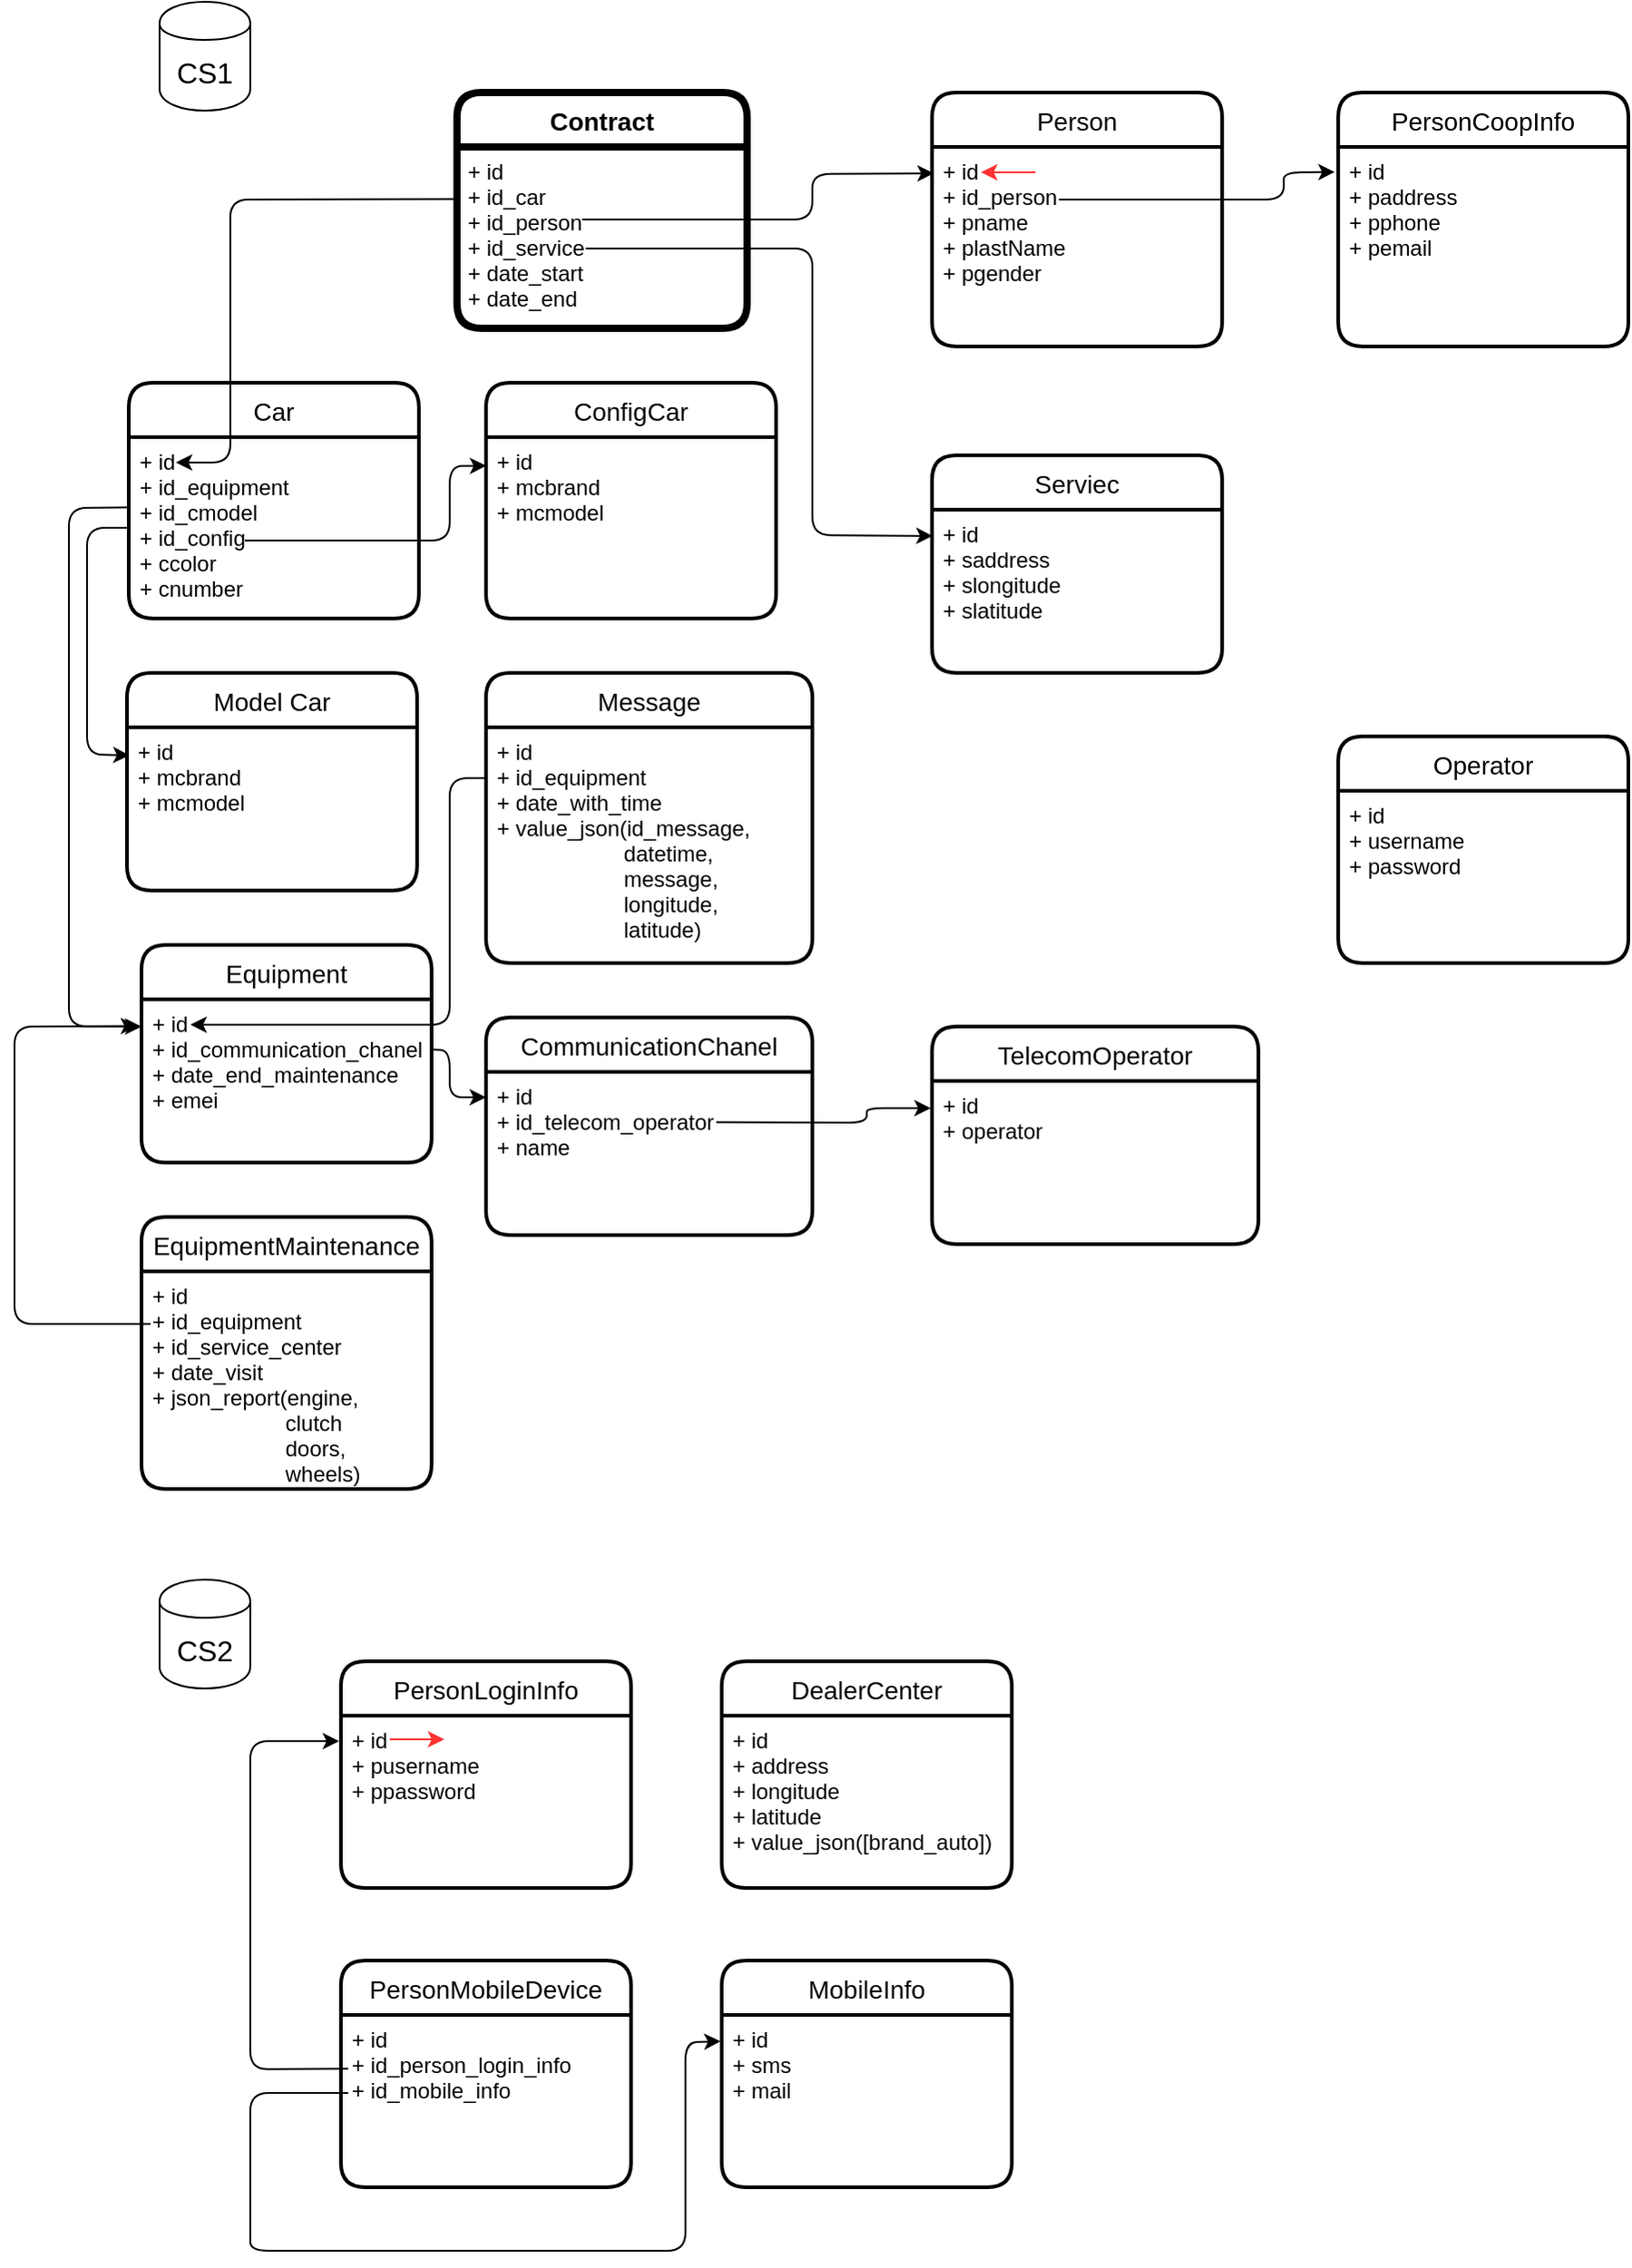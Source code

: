 <mxfile version="13.4.2"><diagram id="T7P3YKpvz4DEuK_9Z51c" name="Page-1"><mxGraphModel dx="1186" dy="913" grid="1" gridSize="10" guides="1" tooltips="1" connect="1" arrows="1" fold="1" page="1" pageScale="1" pageWidth="827" pageHeight="1169" math="0" shadow="0"><root><mxCell id="0"/><mxCell id="1" parent="0"/><mxCell id="5yQ33lmolo7tfr5inS83-1" value="Contract" style="swimlane;childLayout=stackLayout;horizontal=1;startSize=30;horizontalStack=0;rounded=1;fontSize=14;fontStyle=1;strokeWidth=4;resizeParent=0;resizeLast=1;shadow=0;dashed=0;align=center;" parent="1" vertex="1"><mxGeometry x="334" y="70" width="160" height="130" as="geometry"/></mxCell><mxCell id="QtuaJJGVHw5_W9zmfLLQ-7" value="" style="endArrow=classic;html=1;entryX=0.006;entryY=0.132;entryDx=0;entryDy=0;entryPerimeter=0;" parent="5yQ33lmolo7tfr5inS83-1" target="5yQ33lmolo7tfr5inS83-8" edge="1"><mxGeometry width="50" height="50" relative="1" as="geometry"><mxPoint x="69" y="70" as="sourcePoint"/><mxPoint x="229" y="70" as="targetPoint"/><Array as="points"><mxPoint x="196" y="70"/><mxPoint x="196" y="45"/></Array></mxGeometry></mxCell><mxCell id="5yQ33lmolo7tfr5inS83-2" value="+ id&#xa;+ id_car&#xa;+ id_person&#xa;+ id_service&#xa;+ date_start&#xa;+ date_end" style="align=left;strokeColor=none;fillColor=none;spacingLeft=4;fontSize=12;verticalAlign=top;resizable=0;rotatable=0;part=1;" parent="5yQ33lmolo7tfr5inS83-1" vertex="1"><mxGeometry y="30" width="160" height="100" as="geometry"/></mxCell><mxCell id="5yQ33lmolo7tfr5inS83-3" value="Car" style="swimlane;childLayout=stackLayout;horizontal=1;startSize=30;horizontalStack=0;rounded=1;fontSize=14;fontStyle=0;strokeWidth=2;resizeParent=0;resizeLast=1;shadow=0;dashed=0;align=center;" parent="1" vertex="1"><mxGeometry x="153" y="230" width="160" height="130" as="geometry"/></mxCell><mxCell id="C8K9WklEfVpo-kMjgPmv-1" value="" style="endArrow=classic;html=1;exitX=0.003;exitY=0.288;exitDx=0;exitDy=0;exitPerimeter=0;" parent="5yQ33lmolo7tfr5inS83-3" source="5yQ33lmolo7tfr5inS83-2" edge="1"><mxGeometry width="50" height="50" relative="1" as="geometry"><mxPoint x="56" y="-36" as="sourcePoint"/><mxPoint x="26" y="44" as="targetPoint"/><Array as="points"><mxPoint x="56" y="-101"/><mxPoint x="56" y="44"/></Array></mxGeometry></mxCell><mxCell id="5yQ33lmolo7tfr5inS83-4" value="+ id&#xa;+ id_equipment&#xa;+ id_cmodel&#xa;+ id_config&#xa;+ ccolor&#xa;+ cnumber" style="align=left;strokeColor=none;fillColor=none;spacingLeft=4;fontSize=12;verticalAlign=top;resizable=0;rotatable=0;part=1;" parent="5yQ33lmolo7tfr5inS83-3" vertex="1"><mxGeometry y="30" width="160" height="100" as="geometry"/></mxCell><mxCell id="rI0vlveltKAP6usgi2UH-6" value="" style="endArrow=classic;html=1;entryX=0.001;entryY=0.148;entryDx=0;entryDy=0;entryPerimeter=0;" edge="1" parent="5yQ33lmolo7tfr5inS83-3"><mxGeometry width="50" height="50" relative="1" as="geometry"><mxPoint x="64" y="87" as="sourcePoint"/><mxPoint x="197.16" y="45.8" as="targetPoint"/><Array as="points"><mxPoint x="177" y="87"/><mxPoint x="177" y="46"/></Array></mxGeometry></mxCell><mxCell id="5yQ33lmolo7tfr5inS83-13" value="" style="endArrow=classic;html=1;entryX=0.009;entryY=0.172;entryDx=0;entryDy=0;entryPerimeter=0;exitX=0;exitY=0.5;exitDx=0;exitDy=0;" parent="1" source="5yQ33lmolo7tfr5inS83-4" target="5yQ33lmolo7tfr5inS83-6" edge="1"><mxGeometry width="50" height="50" relative="1" as="geometry"><mxPoint x="166.04" y="298.82" as="sourcePoint"/><mxPoint x="150" y="440" as="targetPoint"/><Array as="points"><mxPoint x="130" y="310"/><mxPoint x="130" y="360"/><mxPoint x="130" y="380"/><mxPoint x="130" y="435"/></Array></mxGeometry></mxCell><mxCell id="5yQ33lmolo7tfr5inS83-5" value="Model Car" style="swimlane;childLayout=stackLayout;horizontal=1;startSize=30;horizontalStack=0;rounded=1;fontSize=14;fontStyle=0;strokeWidth=2;resizeParent=0;resizeLast=1;shadow=0;dashed=0;align=center;" parent="1" vertex="1"><mxGeometry x="152" y="390" width="160" height="120" as="geometry"/></mxCell><mxCell id="5yQ33lmolo7tfr5inS83-6" value="+ id&#xa;+ mcbrand&#xa;+ mcmodel" style="align=left;strokeColor=none;fillColor=none;spacingLeft=4;fontSize=12;verticalAlign=top;resizable=0;rotatable=0;part=1;" parent="5yQ33lmolo7tfr5inS83-5" vertex="1"><mxGeometry y="30" width="160" height="90" as="geometry"/></mxCell><mxCell id="sAWZWfEUJYHEXtemmlB_-1" value="&lt;font style=&quot;font-size: 16px&quot;&gt;CS1&lt;/font&gt;" style="shape=cylinder;whiteSpace=wrap;html=1;boundedLbl=1;backgroundOutline=1;strokeWidth=1;" parent="1" vertex="1"><mxGeometry x="170" y="20" width="50" height="60" as="geometry"/></mxCell><mxCell id="QtuaJJGVHw5_W9zmfLLQ-1" value="PersonCoopInfo" style="swimlane;childLayout=stackLayout;horizontal=1;startSize=30;horizontalStack=0;rounded=1;fontSize=14;fontStyle=0;strokeWidth=2;resizeParent=0;resizeLast=1;shadow=0;dashed=0;align=center;" parent="1" vertex="1"><mxGeometry x="820" y="70" width="160" height="140" as="geometry"><mxRectangle x="510" y="240" width="80" height="30" as="alternateBounds"/></mxGeometry></mxCell><mxCell id="QtuaJJGVHw5_W9zmfLLQ-2" value="+ id&#xa;+ paddress&#xa;+ pphone&#xa;+ pemail" style="align=left;strokeColor=none;fillColor=none;spacingLeft=4;fontSize=12;verticalAlign=top;resizable=0;rotatable=0;part=1;" parent="QtuaJJGVHw5_W9zmfLLQ-1" vertex="1"><mxGeometry y="30" width="160" height="110" as="geometry"/></mxCell><mxCell id="rI0vlveltKAP6usgi2UH-1" value="ConfigCar" style="swimlane;childLayout=stackLayout;horizontal=1;startSize=30;horizontalStack=0;rounded=1;fontSize=14;fontStyle=0;strokeWidth=2;resizeParent=0;resizeLast=1;shadow=0;dashed=0;align=center;" vertex="1" parent="1"><mxGeometry x="350" y="230" width="160" height="130" as="geometry"/></mxCell><mxCell id="rI0vlveltKAP6usgi2UH-2" value="+ id&#xa;+ mcbrand&#xa;+ mcmodel" style="align=left;strokeColor=none;fillColor=none;spacingLeft=4;fontSize=12;verticalAlign=top;resizable=0;rotatable=0;part=1;" vertex="1" parent="rI0vlveltKAP6usgi2UH-1"><mxGeometry y="30" width="160" height="100" as="geometry"/></mxCell><mxCell id="sAWZWfEUJYHEXtemmlB_-2" value="&lt;font style=&quot;font-size: 16px&quot;&gt;CS2&lt;/font&gt;" style="shape=cylinder;whiteSpace=wrap;html=1;boundedLbl=1;backgroundOutline=1;" parent="1" vertex="1"><mxGeometry x="170" y="890" width="50" height="60" as="geometry"/></mxCell><mxCell id="BzE1KWT_iezdOjQco8ES-2" value="Equipment" style="swimlane;childLayout=stackLayout;horizontal=1;startSize=30;horizontalStack=0;rounded=1;fontSize=14;fontStyle=0;strokeWidth=2;resizeParent=0;resizeLast=1;shadow=0;dashed=0;align=center;" parent="1" vertex="1"><mxGeometry x="160" y="540" width="160" height="120" as="geometry"/></mxCell><mxCell id="BzE1KWT_iezdOjQco8ES-6" value="" style="endArrow=none;html=1;entryX=-0.001;entryY=0.215;entryDx=0;entryDy=0;endFill=0;startArrow=classic;startFill=1;entryPerimeter=0;" parent="BzE1KWT_iezdOjQco8ES-2" target="BzE1KWT_iezdOjQco8ES-5" edge="1"><mxGeometry width="50" height="50" relative="1" as="geometry"><mxPoint x="27" y="44" as="sourcePoint"/><mxPoint x="197" y="44" as="targetPoint"/><Array as="points"><mxPoint x="170" y="44"/><mxPoint x="170" y="-92"/><mxPoint x="190" y="-92"/></Array></mxGeometry></mxCell><mxCell id="BzE1KWT_iezdOjQco8ES-3" value="+ id&#xa;+ id_communication_chanel&#xa;+ date_end_maintenance&#xa;+ emei" style="align=left;strokeColor=none;fillColor=none;spacingLeft=4;fontSize=12;verticalAlign=top;resizable=0;rotatable=0;part=1;" parent="BzE1KWT_iezdOjQco8ES-2" vertex="1"><mxGeometry y="30" width="160" height="90" as="geometry"/></mxCell><mxCell id="5yQ33lmolo7tfr5inS83-7" value="Person" style="swimlane;childLayout=stackLayout;horizontal=1;startSize=30;horizontalStack=0;rounded=1;fontSize=14;fontStyle=0;strokeWidth=2;resizeParent=0;resizeLast=1;shadow=0;dashed=0;align=center;" parent="1" vertex="1"><mxGeometry x="596" y="70" width="160" height="140" as="geometry"><mxRectangle x="510" y="240" width="80" height="30" as="alternateBounds"/></mxGeometry></mxCell><mxCell id="xj4UQ5DVBK9mDo1mRzD2-7" value="" style="endArrow=classic;html=1;strokeColor=#FF3333;" parent="5yQ33lmolo7tfr5inS83-7" edge="1"><mxGeometry width="50" height="50" relative="1" as="geometry"><mxPoint x="57" y="44" as="sourcePoint"/><mxPoint x="27" y="44" as="targetPoint"/></mxGeometry></mxCell><mxCell id="rI0vlveltKAP6usgi2UH-7" value="" style="endArrow=classic;html=1;entryX=-0.012;entryY=0.126;entryDx=0;entryDy=0;entryPerimeter=0;" edge="1" parent="5yQ33lmolo7tfr5inS83-7" target="QtuaJJGVHw5_W9zmfLLQ-2"><mxGeometry width="50" height="50" relative="1" as="geometry"><mxPoint x="70" y="59" as="sourcePoint"/><mxPoint x="210" y="59" as="targetPoint"/><Array as="points"><mxPoint x="194" y="59"/><mxPoint x="194" y="44"/></Array></mxGeometry></mxCell><mxCell id="5yQ33lmolo7tfr5inS83-8" value="+ id&#xa;+ id_person&#xa;+ pname&#xa;+ plastName&#xa;+ pgender" style="align=left;strokeColor=none;fillColor=none;spacingLeft=4;fontSize=12;verticalAlign=top;resizable=0;rotatable=0;part=1;" parent="5yQ33lmolo7tfr5inS83-7" vertex="1"><mxGeometry y="30" width="160" height="110" as="geometry"/></mxCell><mxCell id="BzE1KWT_iezdOjQco8ES-7" value="" style="endArrow=classic;html=1;entryX=0.002;entryY=0.161;entryDx=0;entryDy=0;entryPerimeter=0;" parent="1" target="5yQ33lmolo7tfr5inS83-10" edge="1"><mxGeometry width="50" height="50" relative="1" as="geometry"><mxPoint x="405" y="156" as="sourcePoint"/><mxPoint x="565" y="156" as="targetPoint"/><Array as="points"><mxPoint x="530" y="156"/><mxPoint x="530" y="314"/></Array></mxGeometry></mxCell><mxCell id="BzE1KWT_iezdOjQco8ES-8" value="" style="endArrow=classic;html=1;exitX=-0.002;exitY=0.388;exitDx=0;exitDy=0;exitPerimeter=0;" parent="1" source="5yQ33lmolo7tfr5inS83-4" edge="1"><mxGeometry width="50" height="50" relative="1" as="geometry"><mxPoint x="80" y="520" as="sourcePoint"/><mxPoint x="160" y="585" as="targetPoint"/><Array as="points"><mxPoint x="120" y="299"/><mxPoint x="120" y="585"/></Array></mxGeometry></mxCell><mxCell id="5yQ33lmolo7tfr5inS83-9" value="Serviec" style="swimlane;childLayout=stackLayout;horizontal=1;startSize=30;horizontalStack=0;rounded=1;fontSize=14;fontStyle=0;strokeWidth=2;resizeParent=0;resizeLast=1;shadow=0;dashed=0;align=center;" parent="1" vertex="1"><mxGeometry x="596" y="270" width="160" height="120" as="geometry"/></mxCell><mxCell id="5yQ33lmolo7tfr5inS83-10" value="+ id&#xa;+ saddress&#xa;+ slongitude&#xa;+ slatitude" style="align=left;strokeColor=none;fillColor=none;spacingLeft=4;fontSize=12;verticalAlign=top;resizable=0;rotatable=0;part=1;" parent="5yQ33lmolo7tfr5inS83-9" vertex="1"><mxGeometry y="30" width="160" height="90" as="geometry"/></mxCell><mxCell id="8RM_VlGZaCJcFXncmLeC-6" value="TelecomOperator" style="swimlane;childLayout=stackLayout;horizontal=1;startSize=30;horizontalStack=0;rounded=1;fontSize=14;fontStyle=0;strokeWidth=2;resizeParent=0;resizeLast=1;shadow=0;dashed=0;align=center;" parent="1" vertex="1"><mxGeometry x="596" y="585" width="180" height="120" as="geometry"/></mxCell><mxCell id="8RM_VlGZaCJcFXncmLeC-7" value="+ id&#xa;+ operator" style="align=left;strokeColor=none;fillColor=none;spacingLeft=4;fontSize=12;verticalAlign=top;resizable=0;rotatable=0;part=1;" parent="8RM_VlGZaCJcFXncmLeC-6" vertex="1"><mxGeometry y="30" width="180" height="90" as="geometry"/></mxCell><mxCell id="tuhnVBt2THWgtrsmBVoV-1" value="Operator" style="swimlane;childLayout=stackLayout;horizontal=1;startSize=30;horizontalStack=0;rounded=1;fontSize=14;fontStyle=0;strokeWidth=2;resizeParent=0;resizeLast=1;shadow=0;dashed=0;align=center;" parent="1" vertex="1"><mxGeometry x="820" y="425" width="160" height="125" as="geometry"><mxRectangle x="510" y="240" width="80" height="30" as="alternateBounds"/></mxGeometry></mxCell><mxCell id="tuhnVBt2THWgtrsmBVoV-2" value="+ id&#xa;+ username&#xa;+ password" style="align=left;strokeColor=none;fillColor=none;spacingLeft=4;fontSize=12;verticalAlign=top;resizable=0;rotatable=0;part=1;" parent="tuhnVBt2THWgtrsmBVoV-1" vertex="1"><mxGeometry y="30" width="160" height="95" as="geometry"/></mxCell><mxCell id="BzE1KWT_iezdOjQco8ES-4" value="Message" style="swimlane;childLayout=stackLayout;horizontal=1;startSize=30;horizontalStack=0;rounded=1;fontSize=14;fontStyle=0;strokeWidth=2;resizeParent=0;resizeLast=1;shadow=0;dashed=0;align=center;" parent="1" vertex="1"><mxGeometry x="350" y="390" width="180" height="160" as="geometry"/></mxCell><mxCell id="BzE1KWT_iezdOjQco8ES-5" value="+ id&#xa;+ id_equipment&#xa;+ date_with_time&#xa;+ value_json(id_message, &#xa;                     datetime, &#xa;                     message, &#xa;                     longitude, &#xa;                     latitude)" style="align=left;strokeColor=none;fillColor=none;spacingLeft=4;fontSize=12;verticalAlign=top;resizable=0;rotatable=0;part=1;" parent="BzE1KWT_iezdOjQco8ES-4" vertex="1"><mxGeometry y="30" width="180" height="130" as="geometry"/></mxCell><mxCell id="sAWZWfEUJYHEXtemmlB_-3" value="PersonLoginInfo" style="swimlane;childLayout=stackLayout;horizontal=1;startSize=30;horizontalStack=0;rounded=1;fontSize=14;fontStyle=0;strokeWidth=2;resizeParent=0;resizeLast=1;shadow=0;dashed=0;align=center;" parent="1" vertex="1"><mxGeometry x="270" y="935" width="160" height="125" as="geometry"><mxRectangle x="510" y="240" width="80" height="30" as="alternateBounds"/></mxGeometry></mxCell><mxCell id="xj4UQ5DVBK9mDo1mRzD2-8" value="" style="endArrow=classic;html=1;strokeColor=#FF3333;" parent="sAWZWfEUJYHEXtemmlB_-3" edge="1"><mxGeometry width="50" height="50" relative="1" as="geometry"><mxPoint x="27" y="43" as="sourcePoint"/><mxPoint x="57" y="43" as="targetPoint"/></mxGeometry></mxCell><mxCell id="sAWZWfEUJYHEXtemmlB_-4" value="+ id&#xa;+ pusername&#xa;+ ppassword" style="align=left;strokeColor=none;fillColor=none;spacingLeft=4;fontSize=12;verticalAlign=top;resizable=0;rotatable=0;part=1;" parent="sAWZWfEUJYHEXtemmlB_-3" vertex="1"><mxGeometry y="30" width="160" height="95" as="geometry"/></mxCell><mxCell id="0ne-gUpexQyV1_MktuvJ-1" value="DealerCenter" style="swimlane;childLayout=stackLayout;horizontal=1;startSize=30;horizontalStack=0;rounded=1;fontSize=14;fontStyle=0;strokeWidth=2;resizeParent=0;resizeLast=1;shadow=0;dashed=0;align=center;" parent="1" vertex="1"><mxGeometry x="480" y="935" width="160" height="125" as="geometry"><mxRectangle x="510" y="240" width="80" height="30" as="alternateBounds"/></mxGeometry></mxCell><mxCell id="0ne-gUpexQyV1_MktuvJ-2" value="+ id&#xa;+ address&#xa;+ longitude&#xa;+ latitude&#xa;+ value_json([brand_auto])" style="align=left;strokeColor=none;fillColor=none;spacingLeft=4;fontSize=12;verticalAlign=top;resizable=0;rotatable=0;part=1;" parent="0ne-gUpexQyV1_MktuvJ-1" vertex="1"><mxGeometry y="30" width="160" height="95" as="geometry"/></mxCell><mxCell id="IJLIkOLSp4EJkHe5X6NE-1" value="EquipmentMaintenance" style="swimlane;childLayout=stackLayout;horizontal=1;startSize=30;horizontalStack=0;rounded=1;fontSize=14;fontStyle=0;strokeWidth=2;resizeParent=0;resizeLast=1;shadow=0;dashed=0;align=center;" parent="1" vertex="1"><mxGeometry x="160" y="690" width="160" height="150" as="geometry"/></mxCell><mxCell id="IJLIkOLSp4EJkHe5X6NE-3" value="+ id&#xa;+ id_equipment&#xa;+ id_service_center&#xa;+ date_visit&#xa;+ json_report(engine,&#xa;                      clutch&#xa;                      doors,&#xa;                      wheels)" style="align=left;strokeColor=none;fillColor=none;spacingLeft=4;fontSize=12;verticalAlign=top;resizable=0;rotatable=0;part=1;" parent="IJLIkOLSp4EJkHe5X6NE-1" vertex="1"><mxGeometry y="30" width="160" height="120" as="geometry"/></mxCell><mxCell id="IJLIkOLSp4EJkHe5X6NE-4" value="" style="endArrow=classic;html=1;entryX=-0.015;entryY=0.163;entryDx=0;entryDy=0;entryPerimeter=0;" parent="1" target="BzE1KWT_iezdOjQco8ES-3" edge="1"><mxGeometry width="50" height="50" relative="1" as="geometry"><mxPoint x="165" y="749" as="sourcePoint"/><mxPoint x="120" y="580" as="targetPoint"/><Array as="points"><mxPoint x="90" y="749"/><mxPoint x="90" y="585"/></Array></mxGeometry></mxCell><mxCell id="8RM_VlGZaCJcFXncmLeC-1" value="CommunicationChanel" style="swimlane;childLayout=stackLayout;horizontal=1;startSize=30;horizontalStack=0;rounded=1;fontSize=14;fontStyle=0;strokeWidth=2;resizeParent=0;resizeLast=1;shadow=0;dashed=0;align=center;" parent="1" vertex="1"><mxGeometry x="350" y="580" width="180" height="120" as="geometry"/></mxCell><mxCell id="8RM_VlGZaCJcFXncmLeC-3" value="+ id&#xa;+ id_telecom_operator&#xa;+ name" style="align=left;strokeColor=none;fillColor=none;spacingLeft=4;fontSize=12;verticalAlign=top;resizable=0;rotatable=0;part=1;" parent="8RM_VlGZaCJcFXncmLeC-1" vertex="1"><mxGeometry y="30" width="180" height="90" as="geometry"/></mxCell><mxCell id="xj4UQ5DVBK9mDo1mRzD2-1" value="PersonMobileDevice" style="swimlane;childLayout=stackLayout;horizontal=1;startSize=30;horizontalStack=0;rounded=1;fontSize=14;fontStyle=0;strokeWidth=2;resizeParent=0;resizeLast=1;shadow=0;dashed=0;align=center;" parent="1" vertex="1"><mxGeometry x="270" y="1100" width="160" height="125" as="geometry"><mxRectangle x="510" y="240" width="80" height="30" as="alternateBounds"/></mxGeometry></mxCell><mxCell id="xj4UQ5DVBK9mDo1mRzD2-2" value="+ id&#xa;+ id_person_login_info&#xa;+ id_mobile_info" style="align=left;strokeColor=none;fillColor=none;spacingLeft=4;fontSize=12;verticalAlign=top;resizable=0;rotatable=0;part=1;" parent="xj4UQ5DVBK9mDo1mRzD2-1" vertex="1"><mxGeometry y="30" width="160" height="95" as="geometry"/></mxCell><mxCell id="xj4UQ5DVBK9mDo1mRzD2-3" value="MobileInfo" style="swimlane;childLayout=stackLayout;horizontal=1;startSize=30;horizontalStack=0;rounded=1;fontSize=14;fontStyle=0;strokeWidth=2;resizeParent=0;resizeLast=1;shadow=0;dashed=0;align=center;" parent="1" vertex="1"><mxGeometry x="480" y="1100" width="160" height="125" as="geometry"><mxRectangle x="510" y="240" width="80" height="30" as="alternateBounds"/></mxGeometry></mxCell><mxCell id="xj4UQ5DVBK9mDo1mRzD2-4" value="+ id&#xa;+ sms&#xa;+ mail" style="align=left;strokeColor=none;fillColor=none;spacingLeft=4;fontSize=12;verticalAlign=top;resizable=0;rotatable=0;part=1;" parent="xj4UQ5DVBK9mDo1mRzD2-3" vertex="1"><mxGeometry y="30" width="160" height="95" as="geometry"/></mxCell><mxCell id="xj4UQ5DVBK9mDo1mRzD2-5" value="" style="endArrow=classic;html=1;exitX=0;exitY=0.312;exitDx=0;exitDy=0;exitPerimeter=0;" parent="1" edge="1"><mxGeometry width="50" height="50" relative="1" as="geometry"><mxPoint x="274" y="1159.64" as="sourcePoint"/><mxPoint x="269" y="979" as="targetPoint"/><Array as="points"><mxPoint x="220" y="1160"/><mxPoint x="220" y="979"/></Array></mxGeometry></mxCell><mxCell id="xj4UQ5DVBK9mDo1mRzD2-6" value="" style="endArrow=classic;html=1;entryX=-0.004;entryY=0.153;entryDx=0;entryDy=0;entryPerimeter=0;" parent="1" target="xj4UQ5DVBK9mDo1mRzD2-4" edge="1"><mxGeometry width="50" height="50" relative="1" as="geometry"><mxPoint x="274" y="1173" as="sourcePoint"/><mxPoint x="234" y="1173" as="targetPoint"/><Array as="points"><mxPoint x="220" y="1173"/><mxPoint x="220" y="1240"/><mxPoint x="220" y="1260"/><mxPoint x="460" y="1260"/><mxPoint x="460" y="1145"/></Array></mxGeometry></mxCell><mxCell id="rI0vlveltKAP6usgi2UH-4" value="" style="endArrow=classic;html=1;exitX=0.998;exitY=0.307;exitDx=0;exitDy=0;exitPerimeter=0;" edge="1" parent="1" source="BzE1KWT_iezdOjQco8ES-3"><mxGeometry width="50" height="50" relative="1" as="geometry"><mxPoint x="310" y="624" as="sourcePoint"/><mxPoint x="350" y="624" as="targetPoint"/><Array as="points"><mxPoint x="330" y="598"/><mxPoint x="330" y="624"/></Array></mxGeometry></mxCell><mxCell id="rI0vlveltKAP6usgi2UH-5" value="" style="endArrow=classic;html=1;entryX=-0.004;entryY=0.167;entryDx=0;entryDy=0;entryPerimeter=0;" edge="1" parent="1" target="8RM_VlGZaCJcFXncmLeC-7"><mxGeometry width="50" height="50" relative="1" as="geometry"><mxPoint x="477" y="637.8" as="sourcePoint"/><mxPoint x="577" y="637.8" as="targetPoint"/><Array as="points"><mxPoint x="560" y="638"/><mxPoint x="560" y="630"/></Array></mxGeometry></mxCell></root></mxGraphModel></diagram></mxfile>